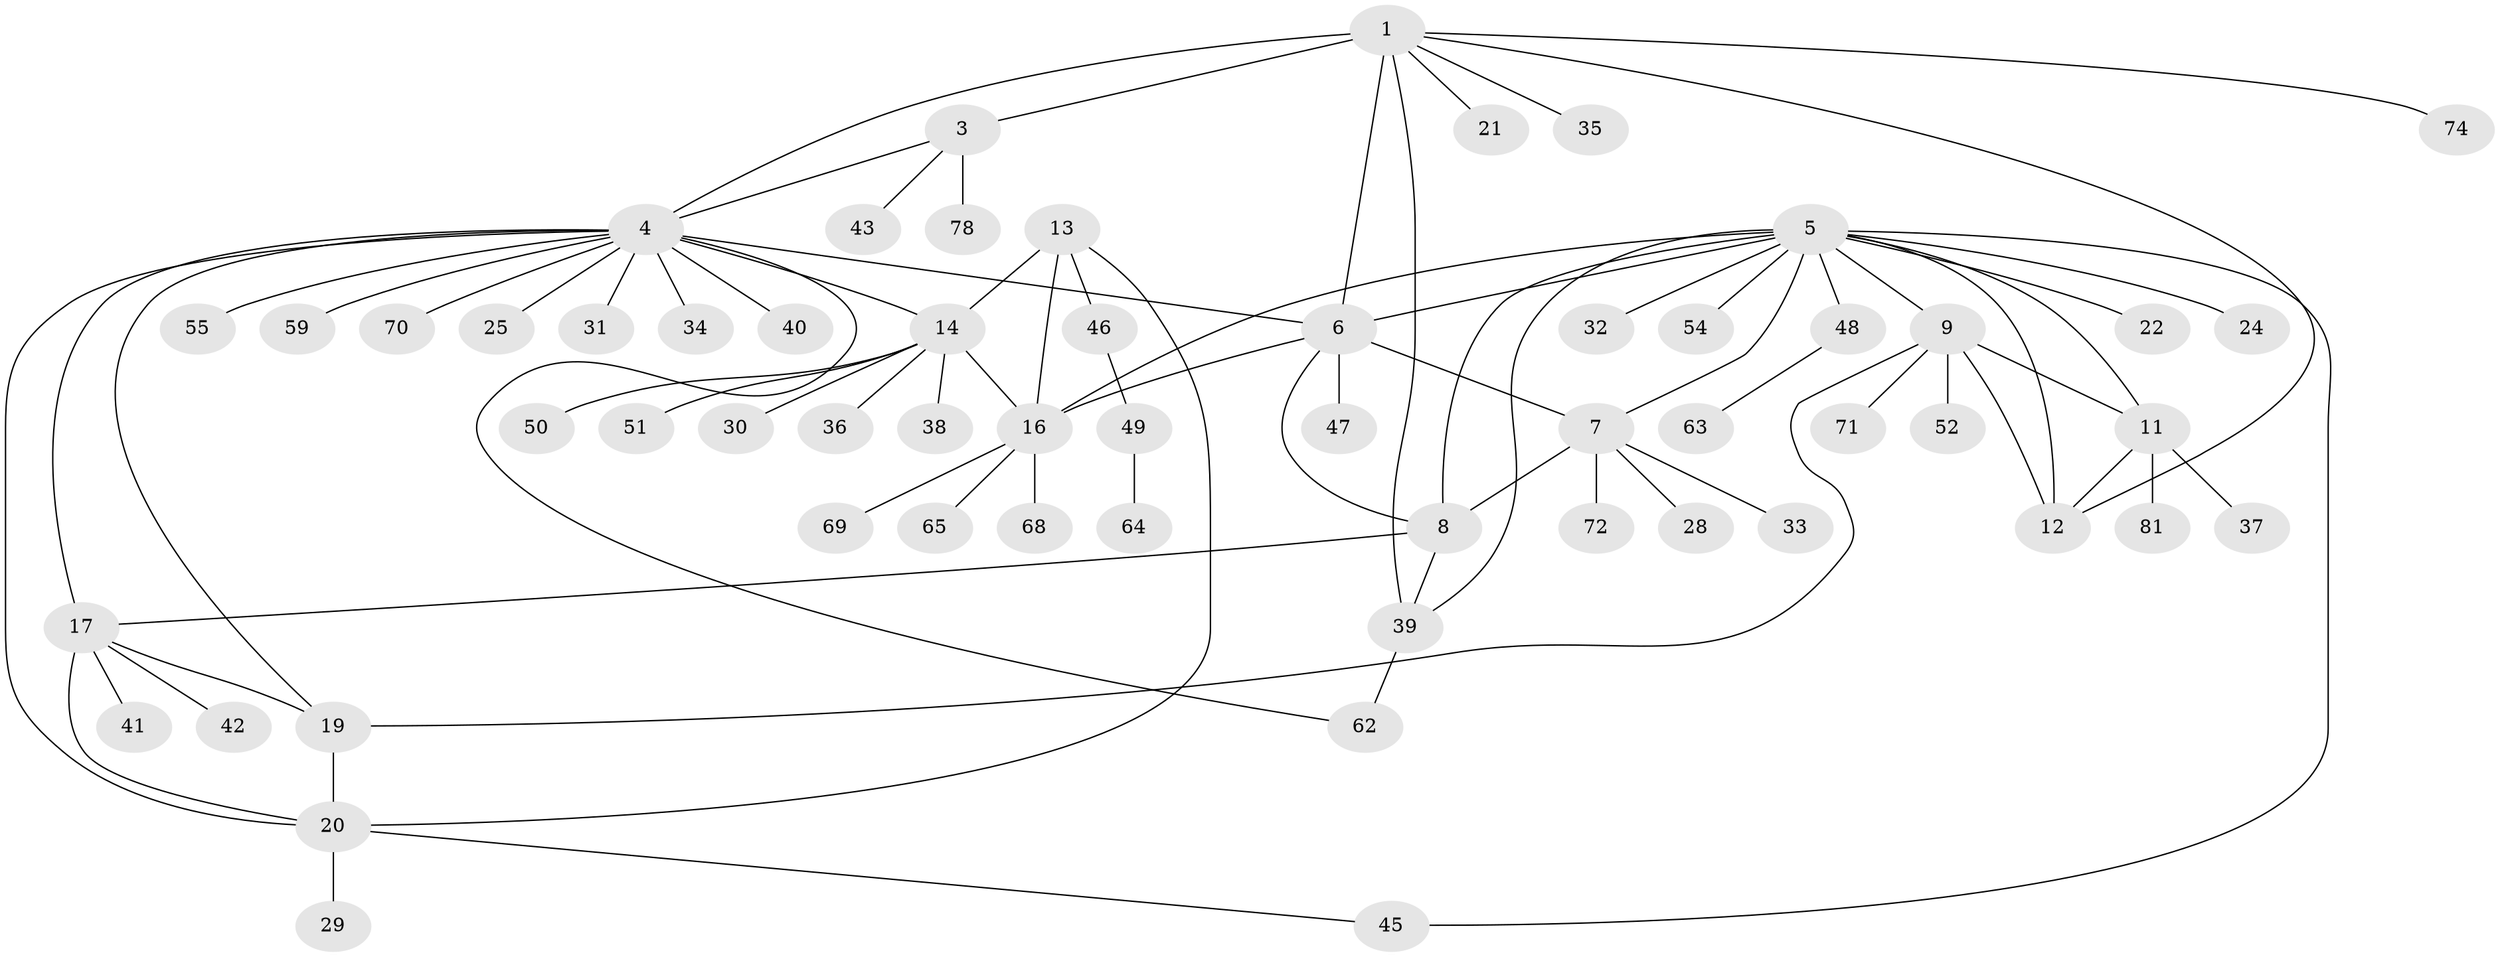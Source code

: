 // original degree distribution, {4: 0.04938271604938271, 8: 0.04938271604938271, 6: 0.04938271604938271, 10: 0.012345679012345678, 7: 0.06172839506172839, 5: 0.024691358024691357, 9: 0.012345679012345678, 1: 0.5679012345679012, 2: 0.14814814814814814, 3: 0.024691358024691357}
// Generated by graph-tools (version 1.1) at 2025/11/02/27/25 16:11:31]
// undirected, 59 vertices, 80 edges
graph export_dot {
graph [start="1"]
  node [color=gray90,style=filled];
  1 [super="+2"];
  3 [super="+60"];
  4 [super="+18"];
  5 [super="+10"];
  6 [super="+67"];
  7 [super="+27"];
  8;
  9 [super="+58"];
  11 [super="+56"];
  12;
  13 [super="+79"];
  14 [super="+15"];
  16 [super="+66"];
  17 [super="+57"];
  19;
  20 [super="+26"];
  21;
  22 [super="+23"];
  24;
  25;
  28;
  29;
  30;
  31;
  32;
  33;
  34;
  35 [super="+75"];
  36;
  37;
  38 [super="+77"];
  39 [super="+44"];
  40;
  41;
  42 [super="+73"];
  43;
  45 [super="+61"];
  46 [super="+76"];
  47;
  48 [super="+53"];
  49;
  50;
  51;
  52;
  54 [super="+80"];
  55;
  59;
  62;
  63;
  64;
  65;
  68;
  69;
  70;
  71;
  72;
  74;
  78;
  81;
  1 -- 3 [weight=2];
  1 -- 4 [weight=2];
  1 -- 12;
  1 -- 35;
  1 -- 6;
  1 -- 74;
  1 -- 21;
  1 -- 39;
  3 -- 4;
  3 -- 43;
  3 -- 78;
  4 -- 14;
  4 -- 25;
  4 -- 40;
  4 -- 55;
  4 -- 59;
  4 -- 62;
  4 -- 34;
  4 -- 70;
  4 -- 17;
  4 -- 19;
  4 -- 20;
  4 -- 31;
  4 -- 6;
  5 -- 6;
  5 -- 7;
  5 -- 8;
  5 -- 32;
  5 -- 45;
  5 -- 48;
  5 -- 54;
  5 -- 39;
  5 -- 9;
  5 -- 11;
  5 -- 12;
  5 -- 16;
  5 -- 22;
  5 -- 24;
  6 -- 7;
  6 -- 8;
  6 -- 16;
  6 -- 47;
  7 -- 8;
  7 -- 28;
  7 -- 33;
  7 -- 72;
  8 -- 17;
  8 -- 39;
  9 -- 11;
  9 -- 12;
  9 -- 19;
  9 -- 52;
  9 -- 71;
  11 -- 12;
  11 -- 37;
  11 -- 81;
  13 -- 14 [weight=2];
  13 -- 16;
  13 -- 20;
  13 -- 46;
  14 -- 16 [weight=2];
  14 -- 38;
  14 -- 50;
  14 -- 51;
  14 -- 36;
  14 -- 30;
  16 -- 65;
  16 -- 68;
  16 -- 69;
  17 -- 19;
  17 -- 20;
  17 -- 41;
  17 -- 42;
  19 -- 20;
  20 -- 29;
  20 -- 45;
  39 -- 62;
  46 -- 49;
  48 -- 63;
  49 -- 64;
}
